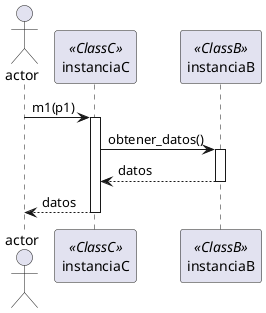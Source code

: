 @startuml secuencia

actor actor
participant instanciaC as c <<ClassC>>
participant instanciaB as b <<ClassB>>

actor -> c : m1(p1)
activate c
    c -> b : obtener_datos()
    activate b
        return datos
    deactivate b
    actor <-- c : datos
deactivate c

@enduml

@startuml clases

class ClassC {
    propiedad1: int
    propiedad2: str

    void metodo1(): str
    void metodo2(parametro1:str): str
}

class ClassA {
    p1: int
    + void metodo1(): str
    - void metodo2(parametro1:str): str
}

ClassA <|-- ClassC

@enduml